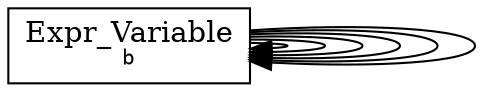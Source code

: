 digraph G {
    "%a%" [label=<Stmt_Function<BR /><FONT POINT-SIZE="10" FACE="Courier">add</FONT>> shape=box];
    "%a%" [label=<Param<BR /><FONT POINT-SIZE="10" FACE="Courier"> a</FONT>> shape=box];
    "%a%" [label=<Param<BR /><FONT POINT-SIZE="10" FACE="Courier"> b</FONT>> shape=box];
    "%a%" [label=Stmt_Return shape=box];
    "%a%" [label=Expr_BinaryOp_Plus shape=box];
    "%a%" [label=<Expr_Variable<BR /><FONT POINT-SIZE="10" FACE="Courier">a</FONT>> shape=box];
    "%a%" [label=<Expr_Variable<BR /><FONT POINT-SIZE="10" FACE="Courier">b</FONT>> shape=box];

    "%a%" -> "%a%"
    "%a%" -> "%a%"
    "%a%" -> "%a%"
    "%a%" -> "%a%"
    "%a%" -> "%a%"
    "%a%" -> "%a%"

}
